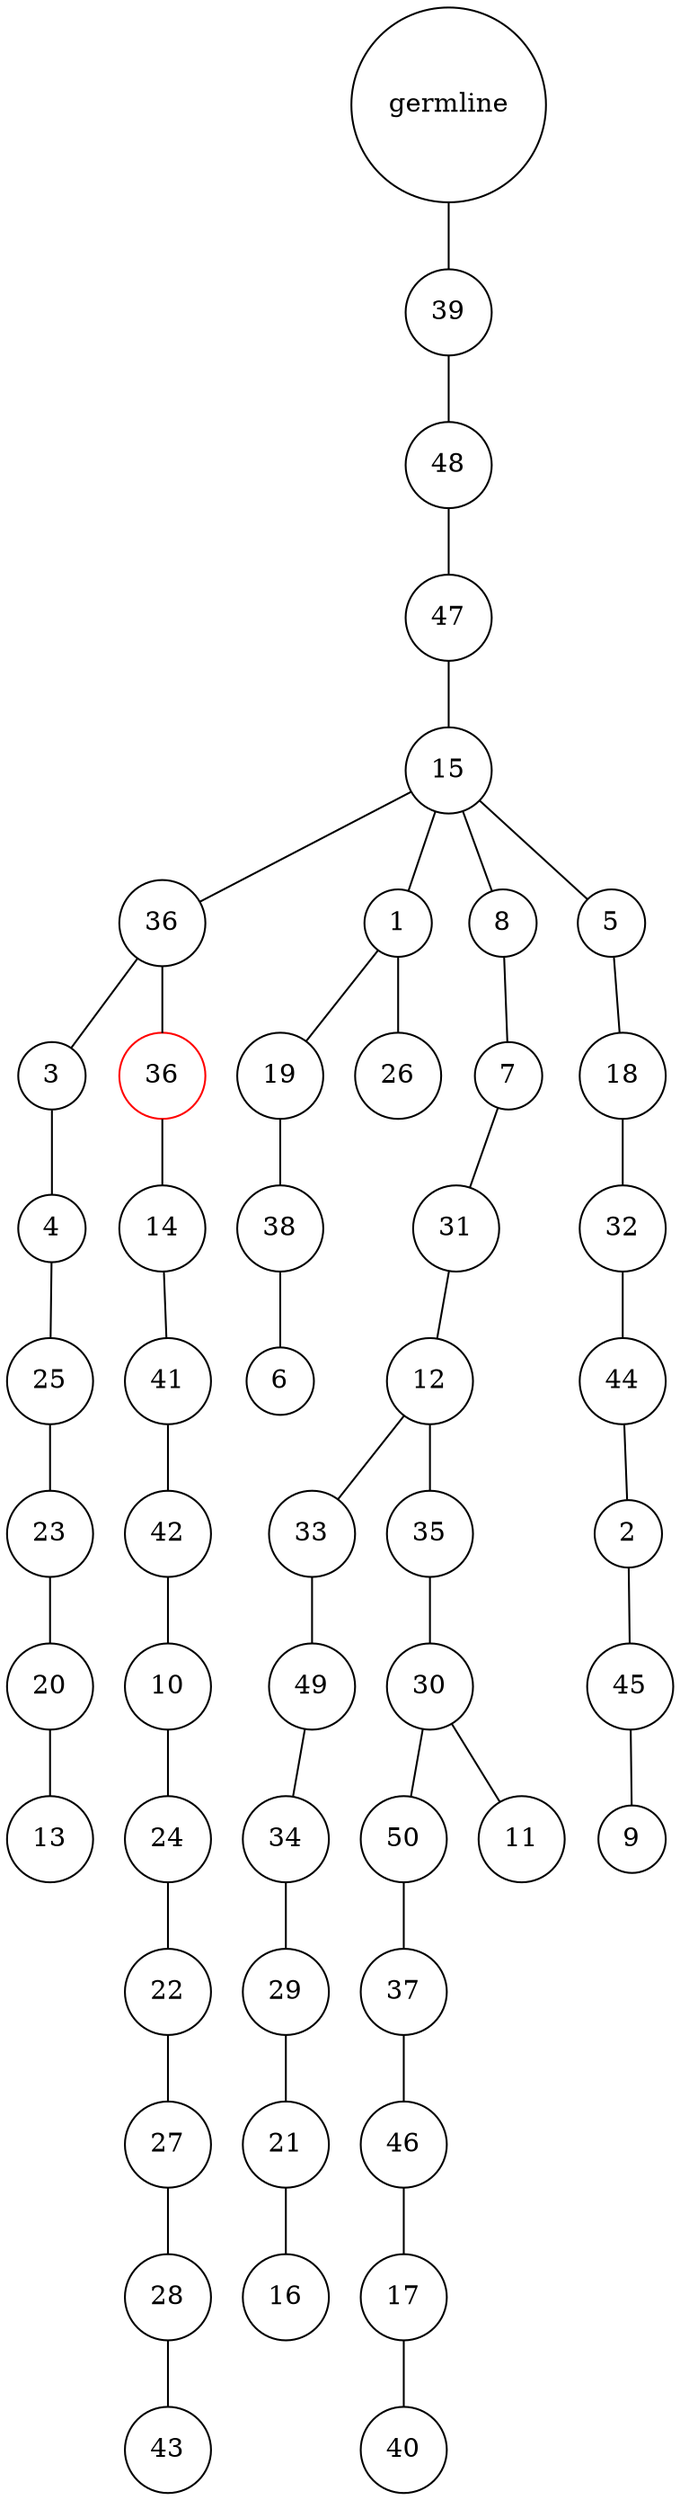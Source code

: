 graph {
	rankdir=UD;
	splines=line;
	node [shape=circle]
	"0x7f1af06076d0" [label="germline"];
	"0x7f1af0607700" [label="39"];
	"0x7f1af06076d0" -- "0x7f1af0607700" ;
	"0x7f1af0607730" [label="48"];
	"0x7f1af0607700" -- "0x7f1af0607730" ;
	"0x7f1af0607760" [label="47"];
	"0x7f1af0607730" -- "0x7f1af0607760" ;
	"0x7f1af0607790" [label="15"];
	"0x7f1af0607760" -- "0x7f1af0607790" ;
	"0x7f1af06077c0" [label="36"];
	"0x7f1af0607790" -- "0x7f1af06077c0" ;
	"0x7f1af06077f0" [label="3"];
	"0x7f1af06077c0" -- "0x7f1af06077f0" ;
	"0x7f1af0607820" [label="4"];
	"0x7f1af06077f0" -- "0x7f1af0607820" ;
	"0x7f1af0607850" [label="25"];
	"0x7f1af0607820" -- "0x7f1af0607850" ;
	"0x7f1af0607880" [label="23"];
	"0x7f1af0607850" -- "0x7f1af0607880" ;
	"0x7f1af06078b0" [label="20"];
	"0x7f1af0607880" -- "0x7f1af06078b0" ;
	"0x7f1af06078e0" [label="13"];
	"0x7f1af06078b0" -- "0x7f1af06078e0" ;
	"0x7f1af0607910" [label="36",color="red"];
	"0x7f1af06077c0" -- "0x7f1af0607910" ;
	"0x7f1af0607940" [label="14"];
	"0x7f1af0607910" -- "0x7f1af0607940" ;
	"0x7f1af0607970" [label="41"];
	"0x7f1af0607940" -- "0x7f1af0607970" ;
	"0x7f1af06079a0" [label="42"];
	"0x7f1af0607970" -- "0x7f1af06079a0" ;
	"0x7f1af06079d0" [label="10"];
	"0x7f1af06079a0" -- "0x7f1af06079d0" ;
	"0x7f1af0607a00" [label="24"];
	"0x7f1af06079d0" -- "0x7f1af0607a00" ;
	"0x7f1af0607a30" [label="22"];
	"0x7f1af0607a00" -- "0x7f1af0607a30" ;
	"0x7f1af0607a60" [label="27"];
	"0x7f1af0607a30" -- "0x7f1af0607a60" ;
	"0x7f1af0607a90" [label="28"];
	"0x7f1af0607a60" -- "0x7f1af0607a90" ;
	"0x7f1af0607ac0" [label="43"];
	"0x7f1af0607a90" -- "0x7f1af0607ac0" ;
	"0x7f1af0607af0" [label="1"];
	"0x7f1af0607790" -- "0x7f1af0607af0" ;
	"0x7f1af0607b20" [label="19"];
	"0x7f1af0607af0" -- "0x7f1af0607b20" ;
	"0x7f1af0607b50" [label="38"];
	"0x7f1af0607b20" -- "0x7f1af0607b50" ;
	"0x7f1af0607b80" [label="6"];
	"0x7f1af0607b50" -- "0x7f1af0607b80" ;
	"0x7f1af0607bb0" [label="26"];
	"0x7f1af0607af0" -- "0x7f1af0607bb0" ;
	"0x7f1af0607be0" [label="8"];
	"0x7f1af0607790" -- "0x7f1af0607be0" ;
	"0x7f1af0607c10" [label="7"];
	"0x7f1af0607be0" -- "0x7f1af0607c10" ;
	"0x7f1af0607c40" [label="31"];
	"0x7f1af0607c10" -- "0x7f1af0607c40" ;
	"0x7f1af0607c70" [label="12"];
	"0x7f1af0607c40" -- "0x7f1af0607c70" ;
	"0x7f1af0607ca0" [label="33"];
	"0x7f1af0607c70" -- "0x7f1af0607ca0" ;
	"0x7f1af0607cd0" [label="49"];
	"0x7f1af0607ca0" -- "0x7f1af0607cd0" ;
	"0x7f1af0607d00" [label="34"];
	"0x7f1af0607cd0" -- "0x7f1af0607d00" ;
	"0x7f1af0607d30" [label="29"];
	"0x7f1af0607d00" -- "0x7f1af0607d30" ;
	"0x7f1af0607d60" [label="21"];
	"0x7f1af0607d30" -- "0x7f1af0607d60" ;
	"0x7f1af0607d90" [label="16"];
	"0x7f1af0607d60" -- "0x7f1af0607d90" ;
	"0x7f1af0607dc0" [label="35"];
	"0x7f1af0607c70" -- "0x7f1af0607dc0" ;
	"0x7f1af0607df0" [label="30"];
	"0x7f1af0607dc0" -- "0x7f1af0607df0" ;
	"0x7f1af0607e20" [label="50"];
	"0x7f1af0607df0" -- "0x7f1af0607e20" ;
	"0x7f1af0607e50" [label="37"];
	"0x7f1af0607e20" -- "0x7f1af0607e50" ;
	"0x7f1af0607e80" [label="46"];
	"0x7f1af0607e50" -- "0x7f1af0607e80" ;
	"0x7f1af0607eb0" [label="17"];
	"0x7f1af0607e80" -- "0x7f1af0607eb0" ;
	"0x7f1af0607ee0" [label="40"];
	"0x7f1af0607eb0" -- "0x7f1af0607ee0" ;
	"0x7f1af0607f10" [label="11"];
	"0x7f1af0607df0" -- "0x7f1af0607f10" ;
	"0x7f1af0607f40" [label="5"];
	"0x7f1af0607790" -- "0x7f1af0607f40" ;
	"0x7f1af0607f70" [label="18"];
	"0x7f1af0607f40" -- "0x7f1af0607f70" ;
	"0x7f1af0607fa0" [label="32"];
	"0x7f1af0607f70" -- "0x7f1af0607fa0" ;
	"0x7f1af0607fd0" [label="44"];
	"0x7f1af0607fa0" -- "0x7f1af0607fd0" ;
	"0x7f1af060e040" [label="2"];
	"0x7f1af0607fd0" -- "0x7f1af060e040" ;
	"0x7f1af060e070" [label="45"];
	"0x7f1af060e040" -- "0x7f1af060e070" ;
	"0x7f1af060e0a0" [label="9"];
	"0x7f1af060e070" -- "0x7f1af060e0a0" ;
}
